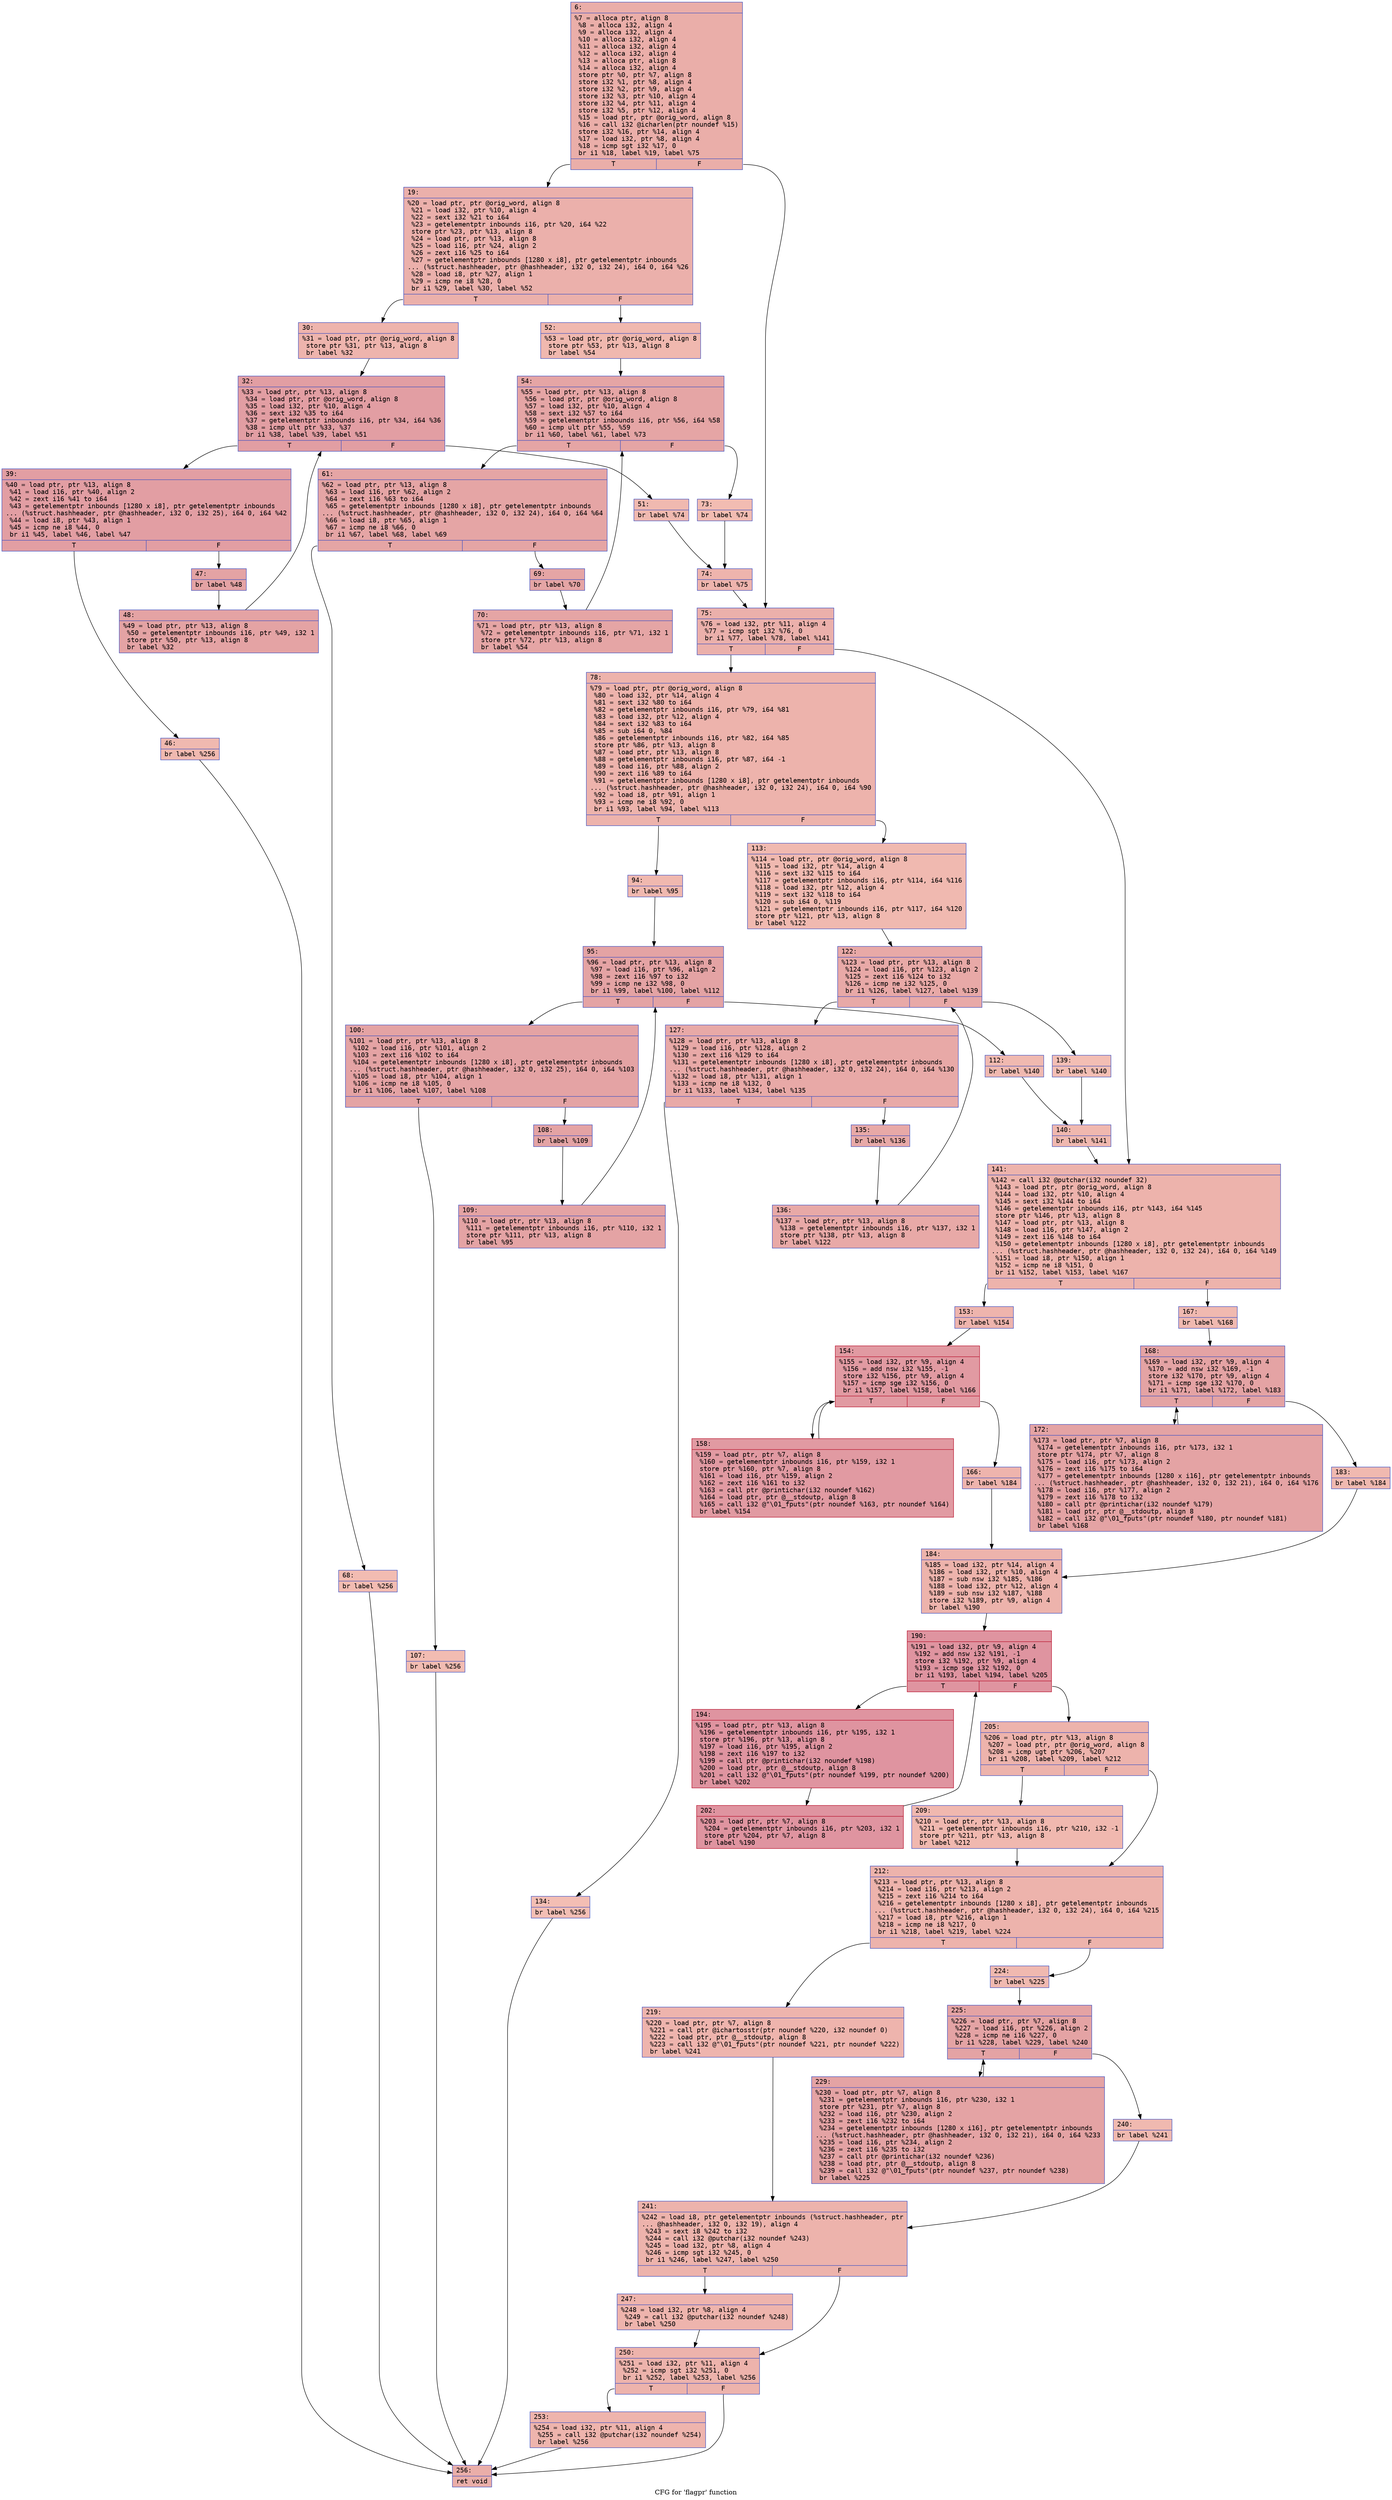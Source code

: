 digraph "CFG for 'flagpr' function" {
	label="CFG for 'flagpr' function";

	Node0x600003edfed0 [shape=record,color="#3d50c3ff", style=filled, fillcolor="#d0473d70" fontname="Courier",label="{6:\l|  %7 = alloca ptr, align 8\l  %8 = alloca i32, align 4\l  %9 = alloca i32, align 4\l  %10 = alloca i32, align 4\l  %11 = alloca i32, align 4\l  %12 = alloca i32, align 4\l  %13 = alloca ptr, align 8\l  %14 = alloca i32, align 4\l  store ptr %0, ptr %7, align 8\l  store i32 %1, ptr %8, align 4\l  store i32 %2, ptr %9, align 4\l  store i32 %3, ptr %10, align 4\l  store i32 %4, ptr %11, align 4\l  store i32 %5, ptr %12, align 4\l  %15 = load ptr, ptr @orig_word, align 8\l  %16 = call i32 @icharlen(ptr noundef %15)\l  store i32 %16, ptr %14, align 4\l  %17 = load i32, ptr %8, align 4\l  %18 = icmp sgt i32 %17, 0\l  br i1 %18, label %19, label %75\l|{<s0>T|<s1>F}}"];
	Node0x600003edfed0:s0 -> Node0x600003edff20[tooltip="6 -> 19\nProbability 62.50%" ];
	Node0x600003edfed0:s1 -> Node0x600003ed8460[tooltip="6 -> 75\nProbability 37.50%" ];
	Node0x600003edff20 [shape=record,color="#3d50c3ff", style=filled, fillcolor="#d24b4070" fontname="Courier",label="{19:\l|  %20 = load ptr, ptr @orig_word, align 8\l  %21 = load i32, ptr %10, align 4\l  %22 = sext i32 %21 to i64\l  %23 = getelementptr inbounds i16, ptr %20, i64 %22\l  store ptr %23, ptr %13, align 8\l  %24 = load ptr, ptr %13, align 8\l  %25 = load i16, ptr %24, align 2\l  %26 = zext i16 %25 to i64\l  %27 = getelementptr inbounds [1280 x i8], ptr getelementptr inbounds\l... (%struct.hashheader, ptr @hashheader, i32 0, i32 24), i64 0, i64 %26\l  %28 = load i8, ptr %27, align 1\l  %29 = icmp ne i8 %28, 0\l  br i1 %29, label %30, label %52\l|{<s0>T|<s1>F}}"];
	Node0x600003edff20:s0 -> Node0x600003edff70[tooltip="19 -> 30\nProbability 62.50%" ];
	Node0x600003edff20:s1 -> Node0x600003ed81e0[tooltip="19 -> 52\nProbability 37.50%" ];
	Node0x600003edff70 [shape=record,color="#3d50c3ff", style=filled, fillcolor="#d8564670" fontname="Courier",label="{30:\l|  %31 = load ptr, ptr @orig_word, align 8\l  store ptr %31, ptr %13, align 8\l  br label %32\l}"];
	Node0x600003edff70 -> Node0x600003ed8000[tooltip="30 -> 32\nProbability 100.00%" ];
	Node0x600003ed8000 [shape=record,color="#3d50c3ff", style=filled, fillcolor="#be242e70" fontname="Courier",label="{32:\l|  %33 = load ptr, ptr %13, align 8\l  %34 = load ptr, ptr @orig_word, align 8\l  %35 = load i32, ptr %10, align 4\l  %36 = sext i32 %35 to i64\l  %37 = getelementptr inbounds i16, ptr %34, i64 %36\l  %38 = icmp ult ptr %33, %37\l  br i1 %38, label %39, label %51\l|{<s0>T|<s1>F}}"];
	Node0x600003ed8000:s0 -> Node0x600003ed8050[tooltip="32 -> 39\nProbability 96.88%" ];
	Node0x600003ed8000:s1 -> Node0x600003ed8190[tooltip="32 -> 51\nProbability 3.12%" ];
	Node0x600003ed8050 [shape=record,color="#3d50c3ff", style=filled, fillcolor="#be242e70" fontname="Courier",label="{39:\l|  %40 = load ptr, ptr %13, align 8\l  %41 = load i16, ptr %40, align 2\l  %42 = zext i16 %41 to i64\l  %43 = getelementptr inbounds [1280 x i8], ptr getelementptr inbounds\l... (%struct.hashheader, ptr @hashheader, i32 0, i32 25), i64 0, i64 %42\l  %44 = load i8, ptr %43, align 1\l  %45 = icmp ne i8 %44, 0\l  br i1 %45, label %46, label %47\l|{<s0>T|<s1>F}}"];
	Node0x600003ed8050:s0 -> Node0x600003ed80a0[tooltip="39 -> 46\nProbability 3.12%" ];
	Node0x600003ed8050:s1 -> Node0x600003ed80f0[tooltip="39 -> 47\nProbability 96.88%" ];
	Node0x600003ed80a0 [shape=record,color="#3d50c3ff", style=filled, fillcolor="#de614d70" fontname="Courier",label="{46:\l|  br label %256\l}"];
	Node0x600003ed80a0 -> Node0x600003ed9180[tooltip="46 -> 256\nProbability 100.00%" ];
	Node0x600003ed80f0 [shape=record,color="#3d50c3ff", style=filled, fillcolor="#c32e3170" fontname="Courier",label="{47:\l|  br label %48\l}"];
	Node0x600003ed80f0 -> Node0x600003ed8140[tooltip="47 -> 48\nProbability 100.00%" ];
	Node0x600003ed8140 [shape=record,color="#3d50c3ff", style=filled, fillcolor="#c32e3170" fontname="Courier",label="{48:\l|  %49 = load ptr, ptr %13, align 8\l  %50 = getelementptr inbounds i16, ptr %49, i32 1\l  store ptr %50, ptr %13, align 8\l  br label %32\l}"];
	Node0x600003ed8140 -> Node0x600003ed8000[tooltip="48 -> 32\nProbability 100.00%" ];
	Node0x600003ed8190 [shape=record,color="#3d50c3ff", style=filled, fillcolor="#de614d70" fontname="Courier",label="{51:\l|  br label %74\l}"];
	Node0x600003ed8190 -> Node0x600003ed8410[tooltip="51 -> 74\nProbability 100.00%" ];
	Node0x600003ed81e0 [shape=record,color="#3d50c3ff", style=filled, fillcolor="#dc5d4a70" fontname="Courier",label="{52:\l|  %53 = load ptr, ptr @orig_word, align 8\l  store ptr %53, ptr %13, align 8\l  br label %54\l}"];
	Node0x600003ed81e0 -> Node0x600003ed8230[tooltip="52 -> 54\nProbability 100.00%" ];
	Node0x600003ed8230 [shape=record,color="#3d50c3ff", style=filled, fillcolor="#c5333470" fontname="Courier",label="{54:\l|  %55 = load ptr, ptr %13, align 8\l  %56 = load ptr, ptr @orig_word, align 8\l  %57 = load i32, ptr %10, align 4\l  %58 = sext i32 %57 to i64\l  %59 = getelementptr inbounds i16, ptr %56, i64 %58\l  %60 = icmp ult ptr %55, %59\l  br i1 %60, label %61, label %73\l|{<s0>T|<s1>F}}"];
	Node0x600003ed8230:s0 -> Node0x600003ed8280[tooltip="54 -> 61\nProbability 96.88%" ];
	Node0x600003ed8230:s1 -> Node0x600003ed83c0[tooltip="54 -> 73\nProbability 3.12%" ];
	Node0x600003ed8280 [shape=record,color="#3d50c3ff", style=filled, fillcolor="#c5333470" fontname="Courier",label="{61:\l|  %62 = load ptr, ptr %13, align 8\l  %63 = load i16, ptr %62, align 2\l  %64 = zext i16 %63 to i64\l  %65 = getelementptr inbounds [1280 x i8], ptr getelementptr inbounds\l... (%struct.hashheader, ptr @hashheader, i32 0, i32 24), i64 0, i64 %64\l  %66 = load i8, ptr %65, align 1\l  %67 = icmp ne i8 %66, 0\l  br i1 %67, label %68, label %69\l|{<s0>T|<s1>F}}"];
	Node0x600003ed8280:s0 -> Node0x600003ed82d0[tooltip="61 -> 68\nProbability 3.12%" ];
	Node0x600003ed8280:s1 -> Node0x600003ed8320[tooltip="61 -> 69\nProbability 96.88%" ];
	Node0x600003ed82d0 [shape=record,color="#3d50c3ff", style=filled, fillcolor="#e1675170" fontname="Courier",label="{68:\l|  br label %256\l}"];
	Node0x600003ed82d0 -> Node0x600003ed9180[tooltip="68 -> 256\nProbability 100.00%" ];
	Node0x600003ed8320 [shape=record,color="#3d50c3ff", style=filled, fillcolor="#c5333470" fontname="Courier",label="{69:\l|  br label %70\l}"];
	Node0x600003ed8320 -> Node0x600003ed8370[tooltip="69 -> 70\nProbability 100.00%" ];
	Node0x600003ed8370 [shape=record,color="#3d50c3ff", style=filled, fillcolor="#c5333470" fontname="Courier",label="{70:\l|  %71 = load ptr, ptr %13, align 8\l  %72 = getelementptr inbounds i16, ptr %71, i32 1\l  store ptr %72, ptr %13, align 8\l  br label %54\l}"];
	Node0x600003ed8370 -> Node0x600003ed8230[tooltip="70 -> 54\nProbability 100.00%" ];
	Node0x600003ed83c0 [shape=record,color="#3d50c3ff", style=filled, fillcolor="#e1675170" fontname="Courier",label="{73:\l|  br label %74\l}"];
	Node0x600003ed83c0 -> Node0x600003ed8410[tooltip="73 -> 74\nProbability 100.00%" ];
	Node0x600003ed8410 [shape=record,color="#3d50c3ff", style=filled, fillcolor="#d8564670" fontname="Courier",label="{74:\l|  br label %75\l}"];
	Node0x600003ed8410 -> Node0x600003ed8460[tooltip="74 -> 75\nProbability 100.00%" ];
	Node0x600003ed8460 [shape=record,color="#3d50c3ff", style=filled, fillcolor="#d24b4070" fontname="Courier",label="{75:\l|  %76 = load i32, ptr %11, align 4\l  %77 = icmp sgt i32 %76, 0\l  br i1 %77, label %78, label %141\l|{<s0>T|<s1>F}}"];
	Node0x600003ed8460:s0 -> Node0x600003ed84b0[tooltip="75 -> 78\nProbability 62.50%" ];
	Node0x600003ed8460:s1 -> Node0x600003ed89b0[tooltip="75 -> 141\nProbability 37.50%" ];
	Node0x600003ed84b0 [shape=record,color="#3d50c3ff", style=filled, fillcolor="#d6524470" fontname="Courier",label="{78:\l|  %79 = load ptr, ptr @orig_word, align 8\l  %80 = load i32, ptr %14, align 4\l  %81 = sext i32 %80 to i64\l  %82 = getelementptr inbounds i16, ptr %79, i64 %81\l  %83 = load i32, ptr %12, align 4\l  %84 = sext i32 %83 to i64\l  %85 = sub i64 0, %84\l  %86 = getelementptr inbounds i16, ptr %82, i64 %85\l  store ptr %86, ptr %13, align 8\l  %87 = load ptr, ptr %13, align 8\l  %88 = getelementptr inbounds i16, ptr %87, i64 -1\l  %89 = load i16, ptr %88, align 2\l  %90 = zext i16 %89 to i64\l  %91 = getelementptr inbounds [1280 x i8], ptr getelementptr inbounds\l... (%struct.hashheader, ptr @hashheader, i32 0, i32 24), i64 0, i64 %90\l  %92 = load i8, ptr %91, align 1\l  %93 = icmp ne i8 %92, 0\l  br i1 %93, label %94, label %113\l|{<s0>T|<s1>F}}"];
	Node0x600003ed84b0:s0 -> Node0x600003ed8500[tooltip="78 -> 94\nProbability 62.50%" ];
	Node0x600003ed84b0:s1 -> Node0x600003ed8730[tooltip="78 -> 113\nProbability 37.50%" ];
	Node0x600003ed8500 [shape=record,color="#3d50c3ff", style=filled, fillcolor="#dc5d4a70" fontname="Courier",label="{94:\l|  br label %95\l}"];
	Node0x600003ed8500 -> Node0x600003ed8550[tooltip="94 -> 95\nProbability 100.00%" ];
	Node0x600003ed8550 [shape=record,color="#3d50c3ff", style=filled, fillcolor="#c32e3170" fontname="Courier",label="{95:\l|  %96 = load ptr, ptr %13, align 8\l  %97 = load i16, ptr %96, align 2\l  %98 = zext i16 %97 to i32\l  %99 = icmp ne i32 %98, 0\l  br i1 %99, label %100, label %112\l|{<s0>T|<s1>F}}"];
	Node0x600003ed8550:s0 -> Node0x600003ed85a0[tooltip="95 -> 100\nProbability 96.88%" ];
	Node0x600003ed8550:s1 -> Node0x600003ed86e0[tooltip="95 -> 112\nProbability 3.12%" ];
	Node0x600003ed85a0 [shape=record,color="#3d50c3ff", style=filled, fillcolor="#c32e3170" fontname="Courier",label="{100:\l|  %101 = load ptr, ptr %13, align 8\l  %102 = load i16, ptr %101, align 2\l  %103 = zext i16 %102 to i64\l  %104 = getelementptr inbounds [1280 x i8], ptr getelementptr inbounds\l... (%struct.hashheader, ptr @hashheader, i32 0, i32 25), i64 0, i64 %103\l  %105 = load i8, ptr %104, align 1\l  %106 = icmp ne i8 %105, 0\l  br i1 %106, label %107, label %108\l|{<s0>T|<s1>F}}"];
	Node0x600003ed85a0:s0 -> Node0x600003ed85f0[tooltip="100 -> 107\nProbability 3.12%" ];
	Node0x600003ed85a0:s1 -> Node0x600003ed8640[tooltip="100 -> 108\nProbability 96.88%" ];
	Node0x600003ed85f0 [shape=record,color="#3d50c3ff", style=filled, fillcolor="#e1675170" fontname="Courier",label="{107:\l|  br label %256\l}"];
	Node0x600003ed85f0 -> Node0x600003ed9180[tooltip="107 -> 256\nProbability 100.00%" ];
	Node0x600003ed8640 [shape=record,color="#3d50c3ff", style=filled, fillcolor="#c32e3170" fontname="Courier",label="{108:\l|  br label %109\l}"];
	Node0x600003ed8640 -> Node0x600003ed8690[tooltip="108 -> 109\nProbability 100.00%" ];
	Node0x600003ed8690 [shape=record,color="#3d50c3ff", style=filled, fillcolor="#c32e3170" fontname="Courier",label="{109:\l|  %110 = load ptr, ptr %13, align 8\l  %111 = getelementptr inbounds i16, ptr %110, i32 1\l  store ptr %111, ptr %13, align 8\l  br label %95\l}"];
	Node0x600003ed8690 -> Node0x600003ed8550[tooltip="109 -> 95\nProbability 100.00%" ];
	Node0x600003ed86e0 [shape=record,color="#3d50c3ff", style=filled, fillcolor="#de614d70" fontname="Courier",label="{112:\l|  br label %140\l}"];
	Node0x600003ed86e0 -> Node0x600003ed8960[tooltip="112 -> 140\nProbability 100.00%" ];
	Node0x600003ed8730 [shape=record,color="#3d50c3ff", style=filled, fillcolor="#de614d70" fontname="Courier",label="{113:\l|  %114 = load ptr, ptr @orig_word, align 8\l  %115 = load i32, ptr %14, align 4\l  %116 = sext i32 %115 to i64\l  %117 = getelementptr inbounds i16, ptr %114, i64 %116\l  %118 = load i32, ptr %12, align 4\l  %119 = sext i32 %118 to i64\l  %120 = sub i64 0, %119\l  %121 = getelementptr inbounds i16, ptr %117, i64 %120\l  store ptr %121, ptr %13, align 8\l  br label %122\l}"];
	Node0x600003ed8730 -> Node0x600003ed8780[tooltip="113 -> 122\nProbability 100.00%" ];
	Node0x600003ed8780 [shape=record,color="#3d50c3ff", style=filled, fillcolor="#ca3b3770" fontname="Courier",label="{122:\l|  %123 = load ptr, ptr %13, align 8\l  %124 = load i16, ptr %123, align 2\l  %125 = zext i16 %124 to i32\l  %126 = icmp ne i32 %125, 0\l  br i1 %126, label %127, label %139\l|{<s0>T|<s1>F}}"];
	Node0x600003ed8780:s0 -> Node0x600003ed87d0[tooltip="122 -> 127\nProbability 96.88%" ];
	Node0x600003ed8780:s1 -> Node0x600003ed8910[tooltip="122 -> 139\nProbability 3.12%" ];
	Node0x600003ed87d0 [shape=record,color="#3d50c3ff", style=filled, fillcolor="#ca3b3770" fontname="Courier",label="{127:\l|  %128 = load ptr, ptr %13, align 8\l  %129 = load i16, ptr %128, align 2\l  %130 = zext i16 %129 to i64\l  %131 = getelementptr inbounds [1280 x i8], ptr getelementptr inbounds\l... (%struct.hashheader, ptr @hashheader, i32 0, i32 24), i64 0, i64 %130\l  %132 = load i8, ptr %131, align 1\l  %133 = icmp ne i8 %132, 0\l  br i1 %133, label %134, label %135\l|{<s0>T|<s1>F}}"];
	Node0x600003ed87d0:s0 -> Node0x600003ed8820[tooltip="127 -> 134\nProbability 3.12%" ];
	Node0x600003ed87d0:s1 -> Node0x600003ed8870[tooltip="127 -> 135\nProbability 96.88%" ];
	Node0x600003ed8820 [shape=record,color="#3d50c3ff", style=filled, fillcolor="#e36c5570" fontname="Courier",label="{134:\l|  br label %256\l}"];
	Node0x600003ed8820 -> Node0x600003ed9180[tooltip="134 -> 256\nProbability 100.00%" ];
	Node0x600003ed8870 [shape=record,color="#3d50c3ff", style=filled, fillcolor="#ca3b3770" fontname="Courier",label="{135:\l|  br label %136\l}"];
	Node0x600003ed8870 -> Node0x600003ed88c0[tooltip="135 -> 136\nProbability 100.00%" ];
	Node0x600003ed88c0 [shape=record,color="#3d50c3ff", style=filled, fillcolor="#ca3b3770" fontname="Courier",label="{136:\l|  %137 = load ptr, ptr %13, align 8\l  %138 = getelementptr inbounds i16, ptr %137, i32 1\l  store ptr %138, ptr %13, align 8\l  br label %122\l}"];
	Node0x600003ed88c0 -> Node0x600003ed8780[tooltip="136 -> 122\nProbability 100.00%" ];
	Node0x600003ed8910 [shape=record,color="#3d50c3ff", style=filled, fillcolor="#e36c5570" fontname="Courier",label="{139:\l|  br label %140\l}"];
	Node0x600003ed8910 -> Node0x600003ed8960[tooltip="139 -> 140\nProbability 100.00%" ];
	Node0x600003ed8960 [shape=record,color="#3d50c3ff", style=filled, fillcolor="#dc5d4a70" fontname="Courier",label="{140:\l|  br label %141\l}"];
	Node0x600003ed8960 -> Node0x600003ed89b0[tooltip="140 -> 141\nProbability 100.00%" ];
	Node0x600003ed89b0 [shape=record,color="#3d50c3ff", style=filled, fillcolor="#d6524470" fontname="Courier",label="{141:\l|  %142 = call i32 @putchar(i32 noundef 32)\l  %143 = load ptr, ptr @orig_word, align 8\l  %144 = load i32, ptr %10, align 4\l  %145 = sext i32 %144 to i64\l  %146 = getelementptr inbounds i16, ptr %143, i64 %145\l  store ptr %146, ptr %13, align 8\l  %147 = load ptr, ptr %13, align 8\l  %148 = load i16, ptr %147, align 2\l  %149 = zext i16 %148 to i64\l  %150 = getelementptr inbounds [1280 x i8], ptr getelementptr inbounds\l... (%struct.hashheader, ptr @hashheader, i32 0, i32 24), i64 0, i64 %149\l  %151 = load i8, ptr %150, align 1\l  %152 = icmp ne i8 %151, 0\l  br i1 %152, label %153, label %167\l|{<s0>T|<s1>F}}"];
	Node0x600003ed89b0:s0 -> Node0x600003ed8a00[tooltip="141 -> 153\nProbability 62.50%" ];
	Node0x600003ed89b0:s1 -> Node0x600003ed8b40[tooltip="141 -> 167\nProbability 37.50%" ];
	Node0x600003ed8a00 [shape=record,color="#3d50c3ff", style=filled, fillcolor="#d8564670" fontname="Courier",label="{153:\l|  br label %154\l}"];
	Node0x600003ed8a00 -> Node0x600003ed8a50[tooltip="153 -> 154\nProbability 100.00%" ];
	Node0x600003ed8a50 [shape=record,color="#b70d28ff", style=filled, fillcolor="#bb1b2c70" fontname="Courier",label="{154:\l|  %155 = load i32, ptr %9, align 4\l  %156 = add nsw i32 %155, -1\l  store i32 %156, ptr %9, align 4\l  %157 = icmp sge i32 %156, 0\l  br i1 %157, label %158, label %166\l|{<s0>T|<s1>F}}"];
	Node0x600003ed8a50:s0 -> Node0x600003ed8aa0[tooltip="154 -> 158\nProbability 96.88%" ];
	Node0x600003ed8a50:s1 -> Node0x600003ed8af0[tooltip="154 -> 166\nProbability 3.12%" ];
	Node0x600003ed8aa0 [shape=record,color="#b70d28ff", style=filled, fillcolor="#bb1b2c70" fontname="Courier",label="{158:\l|  %159 = load ptr, ptr %7, align 8\l  %160 = getelementptr inbounds i16, ptr %159, i32 1\l  store ptr %160, ptr %7, align 8\l  %161 = load i16, ptr %159, align 2\l  %162 = zext i16 %161 to i32\l  %163 = call ptr @printichar(i32 noundef %162)\l  %164 = load ptr, ptr @__stdoutp, align 8\l  %165 = call i32 @\"\\01_fputs\"(ptr noundef %163, ptr noundef %164)\l  br label %154\l}"];
	Node0x600003ed8aa0 -> Node0x600003ed8a50[tooltip="158 -> 154\nProbability 100.00%" ];
	Node0x600003ed8af0 [shape=record,color="#3d50c3ff", style=filled, fillcolor="#d8564670" fontname="Courier",label="{166:\l|  br label %184\l}"];
	Node0x600003ed8af0 -> Node0x600003ed8c80[tooltip="166 -> 184\nProbability 100.00%" ];
	Node0x600003ed8b40 [shape=record,color="#3d50c3ff", style=filled, fillcolor="#de614d70" fontname="Courier",label="{167:\l|  br label %168\l}"];
	Node0x600003ed8b40 -> Node0x600003ed8b90[tooltip="167 -> 168\nProbability 100.00%" ];
	Node0x600003ed8b90 [shape=record,color="#3d50c3ff", style=filled, fillcolor="#c32e3170" fontname="Courier",label="{168:\l|  %169 = load i32, ptr %9, align 4\l  %170 = add nsw i32 %169, -1\l  store i32 %170, ptr %9, align 4\l  %171 = icmp sge i32 %170, 0\l  br i1 %171, label %172, label %183\l|{<s0>T|<s1>F}}"];
	Node0x600003ed8b90:s0 -> Node0x600003ed8be0[tooltip="168 -> 172\nProbability 96.88%" ];
	Node0x600003ed8b90:s1 -> Node0x600003ed8c30[tooltip="168 -> 183\nProbability 3.12%" ];
	Node0x600003ed8be0 [shape=record,color="#3d50c3ff", style=filled, fillcolor="#c32e3170" fontname="Courier",label="{172:\l|  %173 = load ptr, ptr %7, align 8\l  %174 = getelementptr inbounds i16, ptr %173, i32 1\l  store ptr %174, ptr %7, align 8\l  %175 = load i16, ptr %173, align 2\l  %176 = zext i16 %175 to i64\l  %177 = getelementptr inbounds [1280 x i16], ptr getelementptr inbounds\l... (%struct.hashheader, ptr @hashheader, i32 0, i32 21), i64 0, i64 %176\l  %178 = load i16, ptr %177, align 2\l  %179 = zext i16 %178 to i32\l  %180 = call ptr @printichar(i32 noundef %179)\l  %181 = load ptr, ptr @__stdoutp, align 8\l  %182 = call i32 @\"\\01_fputs\"(ptr noundef %180, ptr noundef %181)\l  br label %168\l}"];
	Node0x600003ed8be0 -> Node0x600003ed8b90[tooltip="172 -> 168\nProbability 100.00%" ];
	Node0x600003ed8c30 [shape=record,color="#3d50c3ff", style=filled, fillcolor="#de614d70" fontname="Courier",label="{183:\l|  br label %184\l}"];
	Node0x600003ed8c30 -> Node0x600003ed8c80[tooltip="183 -> 184\nProbability 100.00%" ];
	Node0x600003ed8c80 [shape=record,color="#3d50c3ff", style=filled, fillcolor="#d6524470" fontname="Courier",label="{184:\l|  %185 = load i32, ptr %14, align 4\l  %186 = load i32, ptr %10, align 4\l  %187 = sub nsw i32 %185, %186\l  %188 = load i32, ptr %12, align 4\l  %189 = sub nsw i32 %187, %188\l  store i32 %189, ptr %9, align 4\l  br label %190\l}"];
	Node0x600003ed8c80 -> Node0x600003ed8cd0[tooltip="184 -> 190\nProbability 100.00%" ];
	Node0x600003ed8cd0 [shape=record,color="#b70d28ff", style=filled, fillcolor="#b70d2870" fontname="Courier",label="{190:\l|  %191 = load i32, ptr %9, align 4\l  %192 = add nsw i32 %191, -1\l  store i32 %192, ptr %9, align 4\l  %193 = icmp sge i32 %192, 0\l  br i1 %193, label %194, label %205\l|{<s0>T|<s1>F}}"];
	Node0x600003ed8cd0:s0 -> Node0x600003ed8d20[tooltip="190 -> 194\nProbability 96.88%" ];
	Node0x600003ed8cd0:s1 -> Node0x600003ed8dc0[tooltip="190 -> 205\nProbability 3.12%" ];
	Node0x600003ed8d20 [shape=record,color="#b70d28ff", style=filled, fillcolor="#b70d2870" fontname="Courier",label="{194:\l|  %195 = load ptr, ptr %13, align 8\l  %196 = getelementptr inbounds i16, ptr %195, i32 1\l  store ptr %196, ptr %13, align 8\l  %197 = load i16, ptr %195, align 2\l  %198 = zext i16 %197 to i32\l  %199 = call ptr @printichar(i32 noundef %198)\l  %200 = load ptr, ptr @__stdoutp, align 8\l  %201 = call i32 @\"\\01_fputs\"(ptr noundef %199, ptr noundef %200)\l  br label %202\l}"];
	Node0x600003ed8d20 -> Node0x600003ed8d70[tooltip="194 -> 202\nProbability 100.00%" ];
	Node0x600003ed8d70 [shape=record,color="#b70d28ff", style=filled, fillcolor="#b70d2870" fontname="Courier",label="{202:\l|  %203 = load ptr, ptr %7, align 8\l  %204 = getelementptr inbounds i16, ptr %203, i32 1\l  store ptr %204, ptr %7, align 8\l  br label %190\l}"];
	Node0x600003ed8d70 -> Node0x600003ed8cd0[tooltip="202 -> 190\nProbability 100.00%" ];
	Node0x600003ed8dc0 [shape=record,color="#3d50c3ff", style=filled, fillcolor="#d6524470" fontname="Courier",label="{205:\l|  %206 = load ptr, ptr %13, align 8\l  %207 = load ptr, ptr @orig_word, align 8\l  %208 = icmp ugt ptr %206, %207\l  br i1 %208, label %209, label %212\l|{<s0>T|<s1>F}}"];
	Node0x600003ed8dc0:s0 -> Node0x600003ed8e10[tooltip="205 -> 209\nProbability 50.00%" ];
	Node0x600003ed8dc0:s1 -> Node0x600003ed8e60[tooltip="205 -> 212\nProbability 50.00%" ];
	Node0x600003ed8e10 [shape=record,color="#3d50c3ff", style=filled, fillcolor="#dc5d4a70" fontname="Courier",label="{209:\l|  %210 = load ptr, ptr %13, align 8\l  %211 = getelementptr inbounds i16, ptr %210, i32 -1\l  store ptr %211, ptr %13, align 8\l  br label %212\l}"];
	Node0x600003ed8e10 -> Node0x600003ed8e60[tooltip="209 -> 212\nProbability 100.00%" ];
	Node0x600003ed8e60 [shape=record,color="#3d50c3ff", style=filled, fillcolor="#d6524470" fontname="Courier",label="{212:\l|  %213 = load ptr, ptr %13, align 8\l  %214 = load i16, ptr %213, align 2\l  %215 = zext i16 %214 to i64\l  %216 = getelementptr inbounds [1280 x i8], ptr getelementptr inbounds\l... (%struct.hashheader, ptr @hashheader, i32 0, i32 24), i64 0, i64 %215\l  %217 = load i8, ptr %216, align 1\l  %218 = icmp ne i8 %217, 0\l  br i1 %218, label %219, label %224\l|{<s0>T|<s1>F}}"];
	Node0x600003ed8e60:s0 -> Node0x600003ed8eb0[tooltip="212 -> 219\nProbability 62.50%" ];
	Node0x600003ed8e60:s1 -> Node0x600003ed8f00[tooltip="212 -> 224\nProbability 37.50%" ];
	Node0x600003ed8eb0 [shape=record,color="#3d50c3ff", style=filled, fillcolor="#d8564670" fontname="Courier",label="{219:\l|  %220 = load ptr, ptr %7, align 8\l  %221 = call ptr @ichartosstr(ptr noundef %220, i32 noundef 0)\l  %222 = load ptr, ptr @__stdoutp, align 8\l  %223 = call i32 @\"\\01_fputs\"(ptr noundef %221, ptr noundef %222)\l  br label %241\l}"];
	Node0x600003ed8eb0 -> Node0x600003ed9040[tooltip="219 -> 241\nProbability 100.00%" ];
	Node0x600003ed8f00 [shape=record,color="#3d50c3ff", style=filled, fillcolor="#de614d70" fontname="Courier",label="{224:\l|  br label %225\l}"];
	Node0x600003ed8f00 -> Node0x600003ed8f50[tooltip="224 -> 225\nProbability 100.00%" ];
	Node0x600003ed8f50 [shape=record,color="#3d50c3ff", style=filled, fillcolor="#c32e3170" fontname="Courier",label="{225:\l|  %226 = load ptr, ptr %7, align 8\l  %227 = load i16, ptr %226, align 2\l  %228 = icmp ne i16 %227, 0\l  br i1 %228, label %229, label %240\l|{<s0>T|<s1>F}}"];
	Node0x600003ed8f50:s0 -> Node0x600003ed8fa0[tooltip="225 -> 229\nProbability 96.88%" ];
	Node0x600003ed8f50:s1 -> Node0x600003ed8ff0[tooltip="225 -> 240\nProbability 3.12%" ];
	Node0x600003ed8fa0 [shape=record,color="#3d50c3ff", style=filled, fillcolor="#c32e3170" fontname="Courier",label="{229:\l|  %230 = load ptr, ptr %7, align 8\l  %231 = getelementptr inbounds i16, ptr %230, i32 1\l  store ptr %231, ptr %7, align 8\l  %232 = load i16, ptr %230, align 2\l  %233 = zext i16 %232 to i64\l  %234 = getelementptr inbounds [1280 x i16], ptr getelementptr inbounds\l... (%struct.hashheader, ptr @hashheader, i32 0, i32 21), i64 0, i64 %233\l  %235 = load i16, ptr %234, align 2\l  %236 = zext i16 %235 to i32\l  %237 = call ptr @printichar(i32 noundef %236)\l  %238 = load ptr, ptr @__stdoutp, align 8\l  %239 = call i32 @\"\\01_fputs\"(ptr noundef %237, ptr noundef %238)\l  br label %225\l}"];
	Node0x600003ed8fa0 -> Node0x600003ed8f50[tooltip="229 -> 225\nProbability 100.00%" ];
	Node0x600003ed8ff0 [shape=record,color="#3d50c3ff", style=filled, fillcolor="#de614d70" fontname="Courier",label="{240:\l|  br label %241\l}"];
	Node0x600003ed8ff0 -> Node0x600003ed9040[tooltip="240 -> 241\nProbability 100.00%" ];
	Node0x600003ed9040 [shape=record,color="#3d50c3ff", style=filled, fillcolor="#d6524470" fontname="Courier",label="{241:\l|  %242 = load i8, ptr getelementptr inbounds (%struct.hashheader, ptr\l... @hashheader, i32 0, i32 19), align 4\l  %243 = sext i8 %242 to i32\l  %244 = call i32 @putchar(i32 noundef %243)\l  %245 = load i32, ptr %8, align 4\l  %246 = icmp sgt i32 %245, 0\l  br i1 %246, label %247, label %250\l|{<s0>T|<s1>F}}"];
	Node0x600003ed9040:s0 -> Node0x600003ed9090[tooltip="241 -> 247\nProbability 62.50%" ];
	Node0x600003ed9040:s1 -> Node0x600003ed90e0[tooltip="241 -> 250\nProbability 37.50%" ];
	Node0x600003ed9090 [shape=record,color="#3d50c3ff", style=filled, fillcolor="#d8564670" fontname="Courier",label="{247:\l|  %248 = load i32, ptr %8, align 4\l  %249 = call i32 @putchar(i32 noundef %248)\l  br label %250\l}"];
	Node0x600003ed9090 -> Node0x600003ed90e0[tooltip="247 -> 250\nProbability 100.00%" ];
	Node0x600003ed90e0 [shape=record,color="#3d50c3ff", style=filled, fillcolor="#d6524470" fontname="Courier",label="{250:\l|  %251 = load i32, ptr %11, align 4\l  %252 = icmp sgt i32 %251, 0\l  br i1 %252, label %253, label %256\l|{<s0>T|<s1>F}}"];
	Node0x600003ed90e0:s0 -> Node0x600003ed9130[tooltip="250 -> 253\nProbability 62.50%" ];
	Node0x600003ed90e0:s1 -> Node0x600003ed9180[tooltip="250 -> 256\nProbability 37.50%" ];
	Node0x600003ed9130 [shape=record,color="#3d50c3ff", style=filled, fillcolor="#d8564670" fontname="Courier",label="{253:\l|  %254 = load i32, ptr %11, align 4\l  %255 = call i32 @putchar(i32 noundef %254)\l  br label %256\l}"];
	Node0x600003ed9130 -> Node0x600003ed9180[tooltip="253 -> 256\nProbability 100.00%" ];
	Node0x600003ed9180 [shape=record,color="#3d50c3ff", style=filled, fillcolor="#d0473d70" fontname="Courier",label="{256:\l|  ret void\l}"];
}
